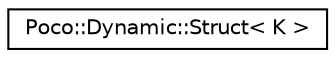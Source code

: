 digraph "Graphical Class Hierarchy"
{
 // LATEX_PDF_SIZE
  edge [fontname="Helvetica",fontsize="10",labelfontname="Helvetica",labelfontsize="10"];
  node [fontname="Helvetica",fontsize="10",shape=record];
  rankdir="LR";
  Node0 [label="Poco::Dynamic::Struct\< K \>",height=0.2,width=0.4,color="black", fillcolor="white", style="filled",URL="$classPoco_1_1Dynamic_1_1Struct.html",tooltip="Struct allows to define a named collection of Var objects."];
}
